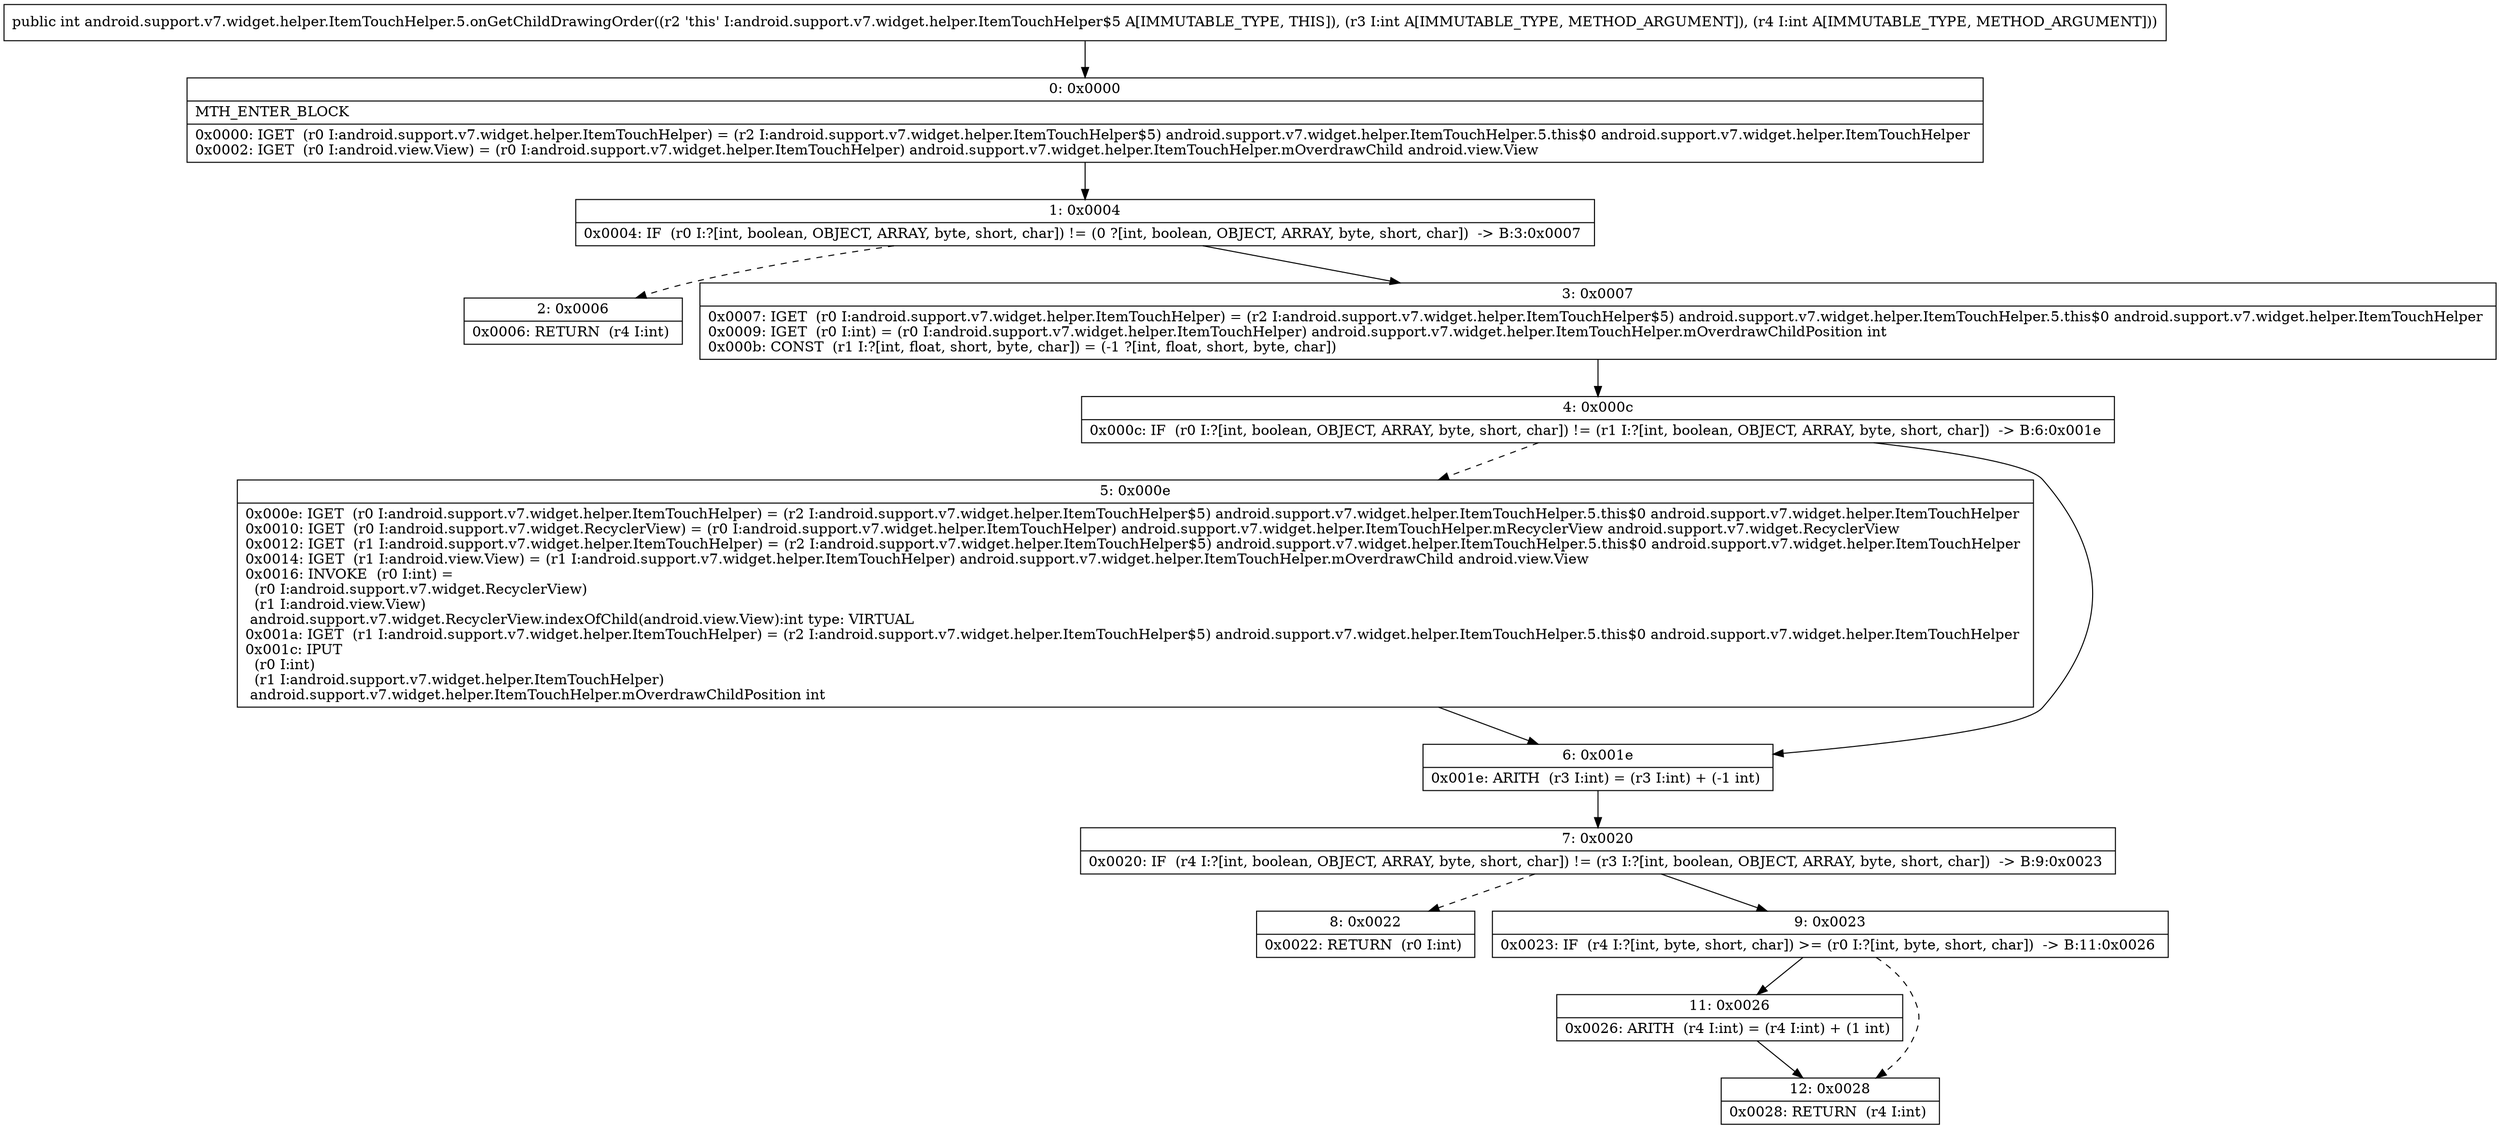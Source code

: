 digraph "CFG forandroid.support.v7.widget.helper.ItemTouchHelper.5.onGetChildDrawingOrder(II)I" {
Node_0 [shape=record,label="{0\:\ 0x0000|MTH_ENTER_BLOCK\l|0x0000: IGET  (r0 I:android.support.v7.widget.helper.ItemTouchHelper) = (r2 I:android.support.v7.widget.helper.ItemTouchHelper$5) android.support.v7.widget.helper.ItemTouchHelper.5.this$0 android.support.v7.widget.helper.ItemTouchHelper \l0x0002: IGET  (r0 I:android.view.View) = (r0 I:android.support.v7.widget.helper.ItemTouchHelper) android.support.v7.widget.helper.ItemTouchHelper.mOverdrawChild android.view.View \l}"];
Node_1 [shape=record,label="{1\:\ 0x0004|0x0004: IF  (r0 I:?[int, boolean, OBJECT, ARRAY, byte, short, char]) != (0 ?[int, boolean, OBJECT, ARRAY, byte, short, char])  \-\> B:3:0x0007 \l}"];
Node_2 [shape=record,label="{2\:\ 0x0006|0x0006: RETURN  (r4 I:int) \l}"];
Node_3 [shape=record,label="{3\:\ 0x0007|0x0007: IGET  (r0 I:android.support.v7.widget.helper.ItemTouchHelper) = (r2 I:android.support.v7.widget.helper.ItemTouchHelper$5) android.support.v7.widget.helper.ItemTouchHelper.5.this$0 android.support.v7.widget.helper.ItemTouchHelper \l0x0009: IGET  (r0 I:int) = (r0 I:android.support.v7.widget.helper.ItemTouchHelper) android.support.v7.widget.helper.ItemTouchHelper.mOverdrawChildPosition int \l0x000b: CONST  (r1 I:?[int, float, short, byte, char]) = (\-1 ?[int, float, short, byte, char]) \l}"];
Node_4 [shape=record,label="{4\:\ 0x000c|0x000c: IF  (r0 I:?[int, boolean, OBJECT, ARRAY, byte, short, char]) != (r1 I:?[int, boolean, OBJECT, ARRAY, byte, short, char])  \-\> B:6:0x001e \l}"];
Node_5 [shape=record,label="{5\:\ 0x000e|0x000e: IGET  (r0 I:android.support.v7.widget.helper.ItemTouchHelper) = (r2 I:android.support.v7.widget.helper.ItemTouchHelper$5) android.support.v7.widget.helper.ItemTouchHelper.5.this$0 android.support.v7.widget.helper.ItemTouchHelper \l0x0010: IGET  (r0 I:android.support.v7.widget.RecyclerView) = (r0 I:android.support.v7.widget.helper.ItemTouchHelper) android.support.v7.widget.helper.ItemTouchHelper.mRecyclerView android.support.v7.widget.RecyclerView \l0x0012: IGET  (r1 I:android.support.v7.widget.helper.ItemTouchHelper) = (r2 I:android.support.v7.widget.helper.ItemTouchHelper$5) android.support.v7.widget.helper.ItemTouchHelper.5.this$0 android.support.v7.widget.helper.ItemTouchHelper \l0x0014: IGET  (r1 I:android.view.View) = (r1 I:android.support.v7.widget.helper.ItemTouchHelper) android.support.v7.widget.helper.ItemTouchHelper.mOverdrawChild android.view.View \l0x0016: INVOKE  (r0 I:int) = \l  (r0 I:android.support.v7.widget.RecyclerView)\l  (r1 I:android.view.View)\l android.support.v7.widget.RecyclerView.indexOfChild(android.view.View):int type: VIRTUAL \l0x001a: IGET  (r1 I:android.support.v7.widget.helper.ItemTouchHelper) = (r2 I:android.support.v7.widget.helper.ItemTouchHelper$5) android.support.v7.widget.helper.ItemTouchHelper.5.this$0 android.support.v7.widget.helper.ItemTouchHelper \l0x001c: IPUT  \l  (r0 I:int)\l  (r1 I:android.support.v7.widget.helper.ItemTouchHelper)\l android.support.v7.widget.helper.ItemTouchHelper.mOverdrawChildPosition int \l}"];
Node_6 [shape=record,label="{6\:\ 0x001e|0x001e: ARITH  (r3 I:int) = (r3 I:int) + (\-1 int) \l}"];
Node_7 [shape=record,label="{7\:\ 0x0020|0x0020: IF  (r4 I:?[int, boolean, OBJECT, ARRAY, byte, short, char]) != (r3 I:?[int, boolean, OBJECT, ARRAY, byte, short, char])  \-\> B:9:0x0023 \l}"];
Node_8 [shape=record,label="{8\:\ 0x0022|0x0022: RETURN  (r0 I:int) \l}"];
Node_9 [shape=record,label="{9\:\ 0x0023|0x0023: IF  (r4 I:?[int, byte, short, char]) \>= (r0 I:?[int, byte, short, char])  \-\> B:11:0x0026 \l}"];
Node_11 [shape=record,label="{11\:\ 0x0026|0x0026: ARITH  (r4 I:int) = (r4 I:int) + (1 int) \l}"];
Node_12 [shape=record,label="{12\:\ 0x0028|0x0028: RETURN  (r4 I:int) \l}"];
MethodNode[shape=record,label="{public int android.support.v7.widget.helper.ItemTouchHelper.5.onGetChildDrawingOrder((r2 'this' I:android.support.v7.widget.helper.ItemTouchHelper$5 A[IMMUTABLE_TYPE, THIS]), (r3 I:int A[IMMUTABLE_TYPE, METHOD_ARGUMENT]), (r4 I:int A[IMMUTABLE_TYPE, METHOD_ARGUMENT])) }"];
MethodNode -> Node_0;
Node_0 -> Node_1;
Node_1 -> Node_2[style=dashed];
Node_1 -> Node_3;
Node_3 -> Node_4;
Node_4 -> Node_5[style=dashed];
Node_4 -> Node_6;
Node_5 -> Node_6;
Node_6 -> Node_7;
Node_7 -> Node_8[style=dashed];
Node_7 -> Node_9;
Node_9 -> Node_11;
Node_9 -> Node_12[style=dashed];
Node_11 -> Node_12;
}

